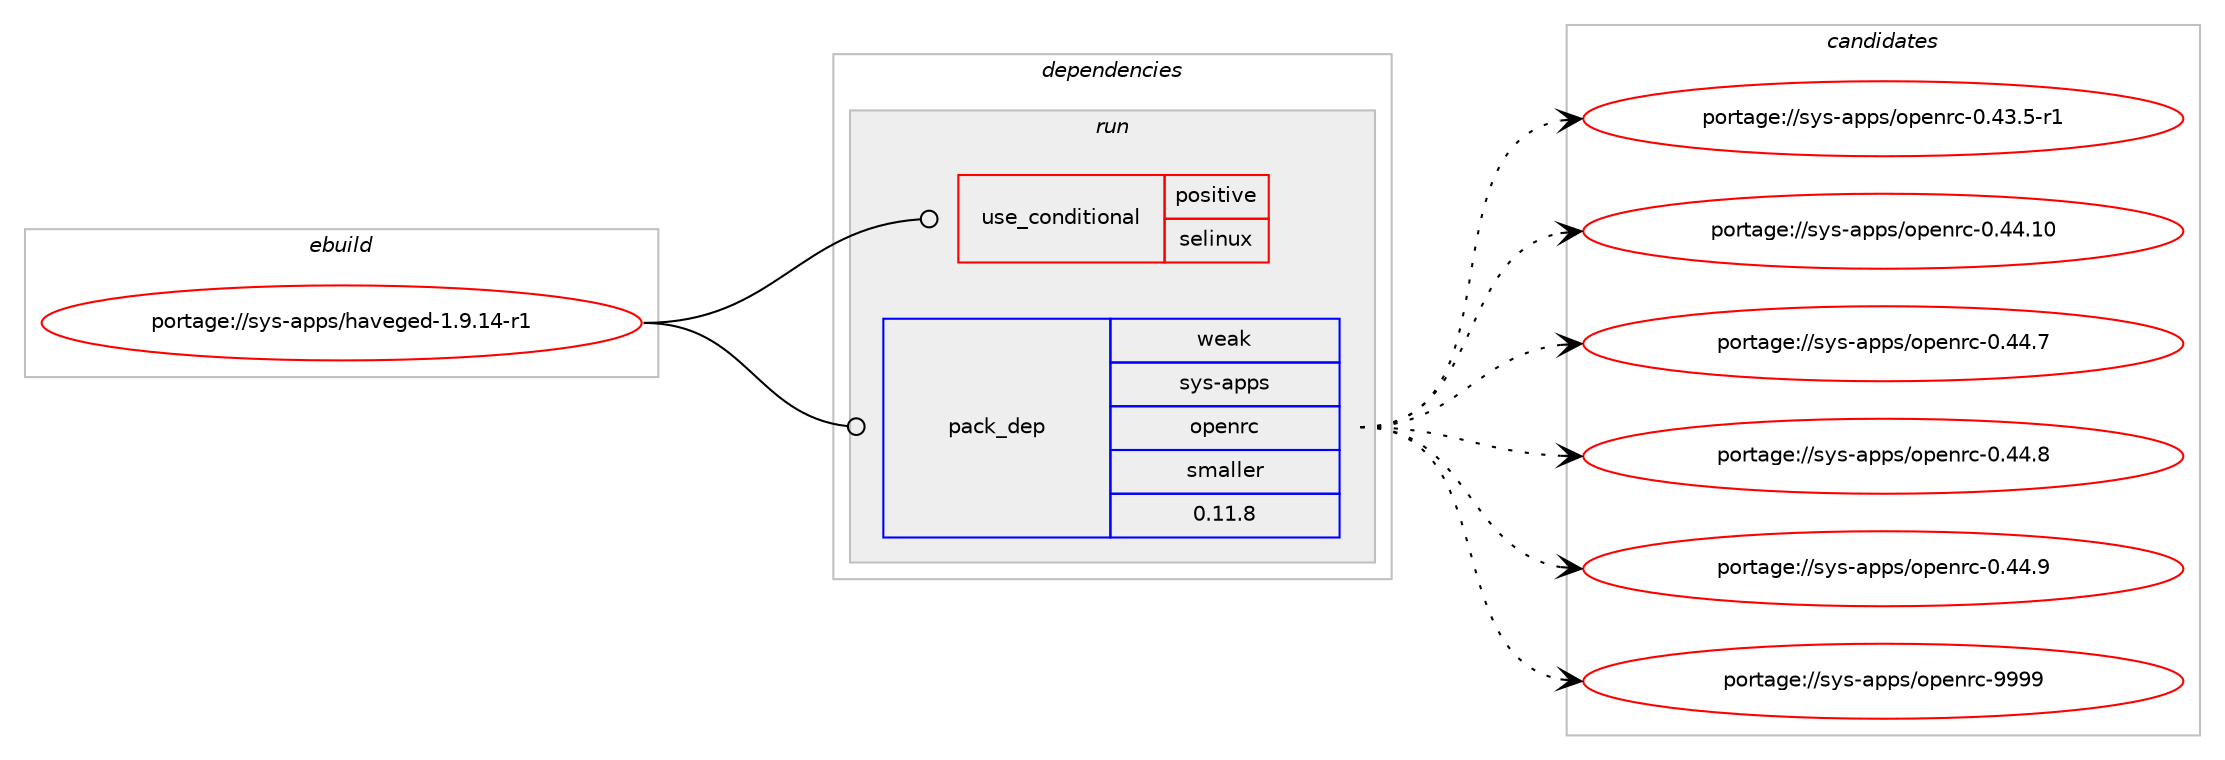 digraph prolog {

# *************
# Graph options
# *************

newrank=true;
concentrate=true;
compound=true;
graph [rankdir=LR,fontname=Helvetica,fontsize=10,ranksep=1.5];#, ranksep=2.5, nodesep=0.2];
edge  [arrowhead=vee];
node  [fontname=Helvetica,fontsize=10];

# **********
# The ebuild
# **********

subgraph cluster_leftcol {
color=gray;
rank=same;
label=<<i>ebuild</i>>;
id [label="portage://sys-apps/haveged-1.9.14-r1", color=red, width=4, href="../sys-apps/haveged-1.9.14-r1.svg"];
}

# ****************
# The dependencies
# ****************

subgraph cluster_midcol {
color=gray;
label=<<i>dependencies</i>>;
subgraph cluster_compile {
fillcolor="#eeeeee";
style=filled;
label=<<i>compile</i>>;
}
subgraph cluster_compileandrun {
fillcolor="#eeeeee";
style=filled;
label=<<i>compile and run</i>>;
}
subgraph cluster_run {
fillcolor="#eeeeee";
style=filled;
label=<<i>run</i>>;
subgraph cond83 {
dependency2126 [label=<<TABLE BORDER="0" CELLBORDER="1" CELLSPACING="0" CELLPADDING="4"><TR><TD ROWSPAN="3" CELLPADDING="10">use_conditional</TD></TR><TR><TD>positive</TD></TR><TR><TD>selinux</TD></TR></TABLE>>, shape=none, color=red];
# *** BEGIN UNKNOWN DEPENDENCY TYPE (TODO) ***
# dependency2126 -> package_dependency(portage://sys-apps/haveged-1.9.14-r1,run,no,sec-policy,selinux-entropyd,none,[,,],[],[])
# *** END UNKNOWN DEPENDENCY TYPE (TODO) ***

}
id:e -> dependency2126:w [weight=20,style="solid",arrowhead="odot"];
subgraph pack2043 {
dependency2127 [label=<<TABLE BORDER="0" CELLBORDER="1" CELLSPACING="0" CELLPADDING="4" WIDTH="220"><TR><TD ROWSPAN="6" CELLPADDING="30">pack_dep</TD></TR><TR><TD WIDTH="110">weak</TD></TR><TR><TD>sys-apps</TD></TR><TR><TD>openrc</TD></TR><TR><TD>smaller</TD></TR><TR><TD>0.11.8</TD></TR></TABLE>>, shape=none, color=blue];
}
id:e -> dependency2127:w [weight=20,style="solid",arrowhead="odot"];
}
}

# **************
# The candidates
# **************

subgraph cluster_choices {
rank=same;
color=gray;
label=<<i>candidates</i>>;

subgraph choice2043 {
color=black;
nodesep=1;
choice11512111545971121121154711111210111011499454846525146534511449 [label="portage://sys-apps/openrc-0.43.5-r1", color=red, width=4,href="../sys-apps/openrc-0.43.5-r1.svg"];
choice115121115459711211211547111112101110114994548465252464948 [label="portage://sys-apps/openrc-0.44.10", color=red, width=4,href="../sys-apps/openrc-0.44.10.svg"];
choice1151211154597112112115471111121011101149945484652524655 [label="portage://sys-apps/openrc-0.44.7", color=red, width=4,href="../sys-apps/openrc-0.44.7.svg"];
choice1151211154597112112115471111121011101149945484652524656 [label="portage://sys-apps/openrc-0.44.8", color=red, width=4,href="../sys-apps/openrc-0.44.8.svg"];
choice1151211154597112112115471111121011101149945484652524657 [label="portage://sys-apps/openrc-0.44.9", color=red, width=4,href="../sys-apps/openrc-0.44.9.svg"];
choice115121115459711211211547111112101110114994557575757 [label="portage://sys-apps/openrc-9999", color=red, width=4,href="../sys-apps/openrc-9999.svg"];
dependency2127:e -> choice11512111545971121121154711111210111011499454846525146534511449:w [style=dotted,weight="100"];
dependency2127:e -> choice115121115459711211211547111112101110114994548465252464948:w [style=dotted,weight="100"];
dependency2127:e -> choice1151211154597112112115471111121011101149945484652524655:w [style=dotted,weight="100"];
dependency2127:e -> choice1151211154597112112115471111121011101149945484652524656:w [style=dotted,weight="100"];
dependency2127:e -> choice1151211154597112112115471111121011101149945484652524657:w [style=dotted,weight="100"];
dependency2127:e -> choice115121115459711211211547111112101110114994557575757:w [style=dotted,weight="100"];
}
}

}
